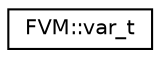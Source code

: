 digraph "Graphical Class Hierarchy"
{
  edge [fontname="Helvetica",fontsize="10",labelfontname="Helvetica",labelfontsize="10"];
  node [fontname="Helvetica",fontsize="10",shape=record];
  rankdir="LR";
  Node1 [label="FVM::var_t",height=0.2,width=0.4,color="black", fillcolor="white", style="filled",URL="$de/d8c/structFVM_1_1var__t.html"];
}
